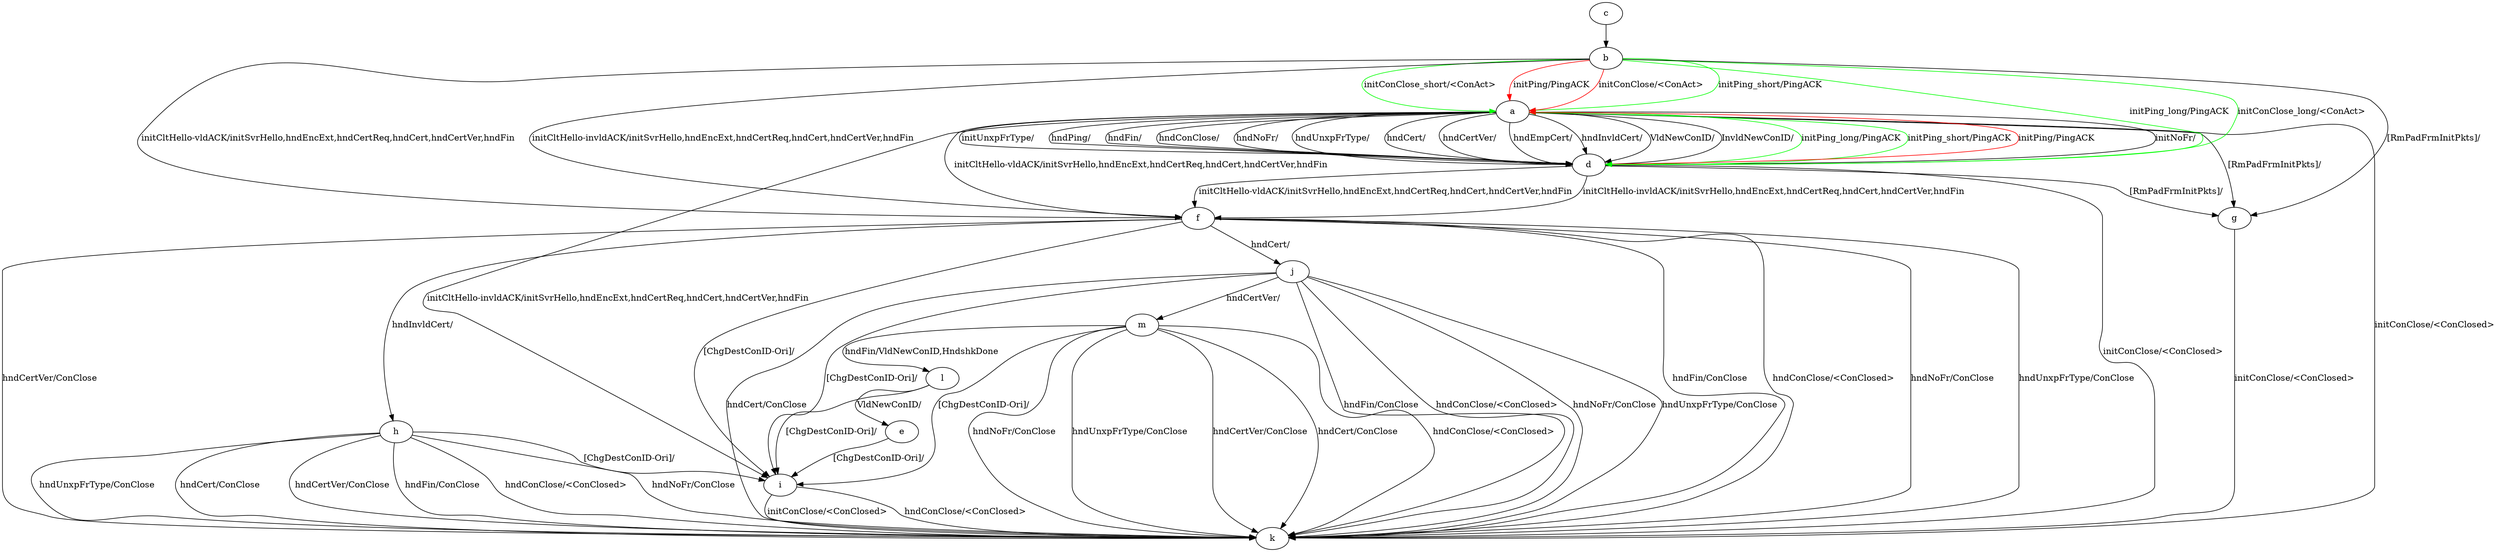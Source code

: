 digraph "" {
	a -> d	[key=0,
		label="initNoFr/ "];
	a -> d	[key=1,
		label="initUnxpFrType/ "];
	a -> d	[key=2,
		label="hndPing/ "];
	a -> d	[key=3,
		label="hndFin/ "];
	a -> d	[key=4,
		label="hndConClose/ "];
	a -> d	[key=5,
		label="hndNoFr/ "];
	a -> d	[key=6,
		label="hndUnxpFrType/ "];
	a -> d	[key=7,
		label="hndCert/ "];
	a -> d	[key=8,
		label="hndCertVer/ "];
	a -> d	[key=9,
		label="hndEmpCert/ "];
	a -> d	[key=10,
		label="hndInvldCert/ "];
	a -> d	[key=11,
		label="VldNewConID/ "];
	a -> d	[key=12,
		label="InvldNewConID/ "];
	a -> d	[key=13,
		color=green,
		label="initPing_long/PingACK "];
	a -> f	[key=0,
		label="initCltHello-vldACK/initSvrHello,hndEncExt,hndCertReq,hndCert,hndCertVer,hndFin "];
	a -> g	[key=0,
		label="[RmPadFrmInitPkts]/ "];
	a -> i	[key=0,
		label="initCltHello-invldACK/initSvrHello,hndEncExt,hndCertReq,hndCert,hndCertVer,hndFin "];
	a -> k	[key=0,
		label="initConClose/<ConClosed> "];
	b -> a	[key=0,
		color=green,
		label="initPing_short/PingACK "];
	b -> a	[key=1,
		color=green,
		label="initConClose_short/<ConAct> "];
	b -> a	[key=2,
		color=red,
		label="initPing/PingACK "];
	b -> a	[key=3,
		color=red,
		label="initConClose/<ConAct> "];
	b -> d	[key=0,
		color=green,
		label="initPing_long/PingACK "];
	b -> d	[key=1,
		color=green,
		label="initConClose_long/<ConAct> "];
	b -> f	[key=0,
		label="initCltHello-vldACK/initSvrHello,hndEncExt,hndCertReq,hndCert,hndCertVer,hndFin "];
	b -> f	[key=1,
		label="initCltHello-invldACK/initSvrHello,hndEncExt,hndCertReq,hndCert,hndCertVer,hndFin "];
	b -> g	[key=0,
		label="[RmPadFrmInitPkts]/ "];
	c -> b	[key=0];
	d -> a	[key=0,
		color=green,
		label="initPing_short/PingACK "];
	d -> a	[key=1,
		color=red,
		label="initPing/PingACK "];
	d -> f	[key=0,
		label="initCltHello-vldACK/initSvrHello,hndEncExt,hndCertReq,hndCert,hndCertVer,hndFin "];
	d -> f	[key=1,
		label="initCltHello-invldACK/initSvrHello,hndEncExt,hndCertReq,hndCert,hndCertVer,hndFin "];
	d -> g	[key=0,
		label="[RmPadFrmInitPkts]/ "];
	d -> k	[key=0,
		label="initConClose/<ConClosed> "];
	e -> i	[key=0,
		label="[ChgDestConID-Ori]/ "];
	f -> h	[key=0,
		label="hndInvldCert/ "];
	f -> i	[key=0,
		label="[ChgDestConID-Ori]/ "];
	f -> j	[key=0,
		label="hndCert/ "];
	f -> k	[key=0,
		label="hndFin/ConClose "];
	f -> k	[key=1,
		label="hndConClose/<ConClosed> "];
	f -> k	[key=2,
		label="hndNoFr/ConClose "];
	f -> k	[key=3,
		label="hndUnxpFrType/ConClose "];
	f -> k	[key=4,
		label="hndCertVer/ConClose "];
	g -> k	[key=0,
		label="initConClose/<ConClosed> "];
	h -> i	[key=0,
		label="[ChgDestConID-Ori]/ "];
	h -> k	[key=0,
		label="hndFin/ConClose "];
	h -> k	[key=1,
		label="hndConClose/<ConClosed> "];
	h -> k	[key=2,
		label="hndNoFr/ConClose "];
	h -> k	[key=3,
		label="hndUnxpFrType/ConClose "];
	h -> k	[key=4,
		label="hndCert/ConClose "];
	h -> k	[key=5,
		label="hndCertVer/ConClose "];
	i -> k	[key=0,
		label="initConClose/<ConClosed> "];
	i -> k	[key=1,
		label="hndConClose/<ConClosed> "];
	j -> i	[key=0,
		label="[ChgDestConID-Ori]/ "];
	j -> k	[key=0,
		label="hndFin/ConClose "];
	j -> k	[key=1,
		label="hndConClose/<ConClosed> "];
	j -> k	[key=2,
		label="hndNoFr/ConClose "];
	j -> k	[key=3,
		label="hndUnxpFrType/ConClose "];
	j -> k	[key=4,
		label="hndCert/ConClose "];
	j -> m	[key=0,
		label="hndCertVer/ "];
	l -> e	[key=0,
		label="VldNewConID/ "];
	l -> i	[key=0,
		label="[ChgDestConID-Ori]/ "];
	m -> i	[key=0,
		label="[ChgDestConID-Ori]/ "];
	m -> k	[key=0,
		label="hndConClose/<ConClosed> "];
	m -> k	[key=1,
		label="hndNoFr/ConClose "];
	m -> k	[key=2,
		label="hndUnxpFrType/ConClose "];
	m -> k	[key=3,
		label="hndCert/ConClose "];
	m -> k	[key=4,
		label="hndCertVer/ConClose "];
	m -> l	[key=0,
		label="hndFin/VldNewConID,HndshkDone "];
}
